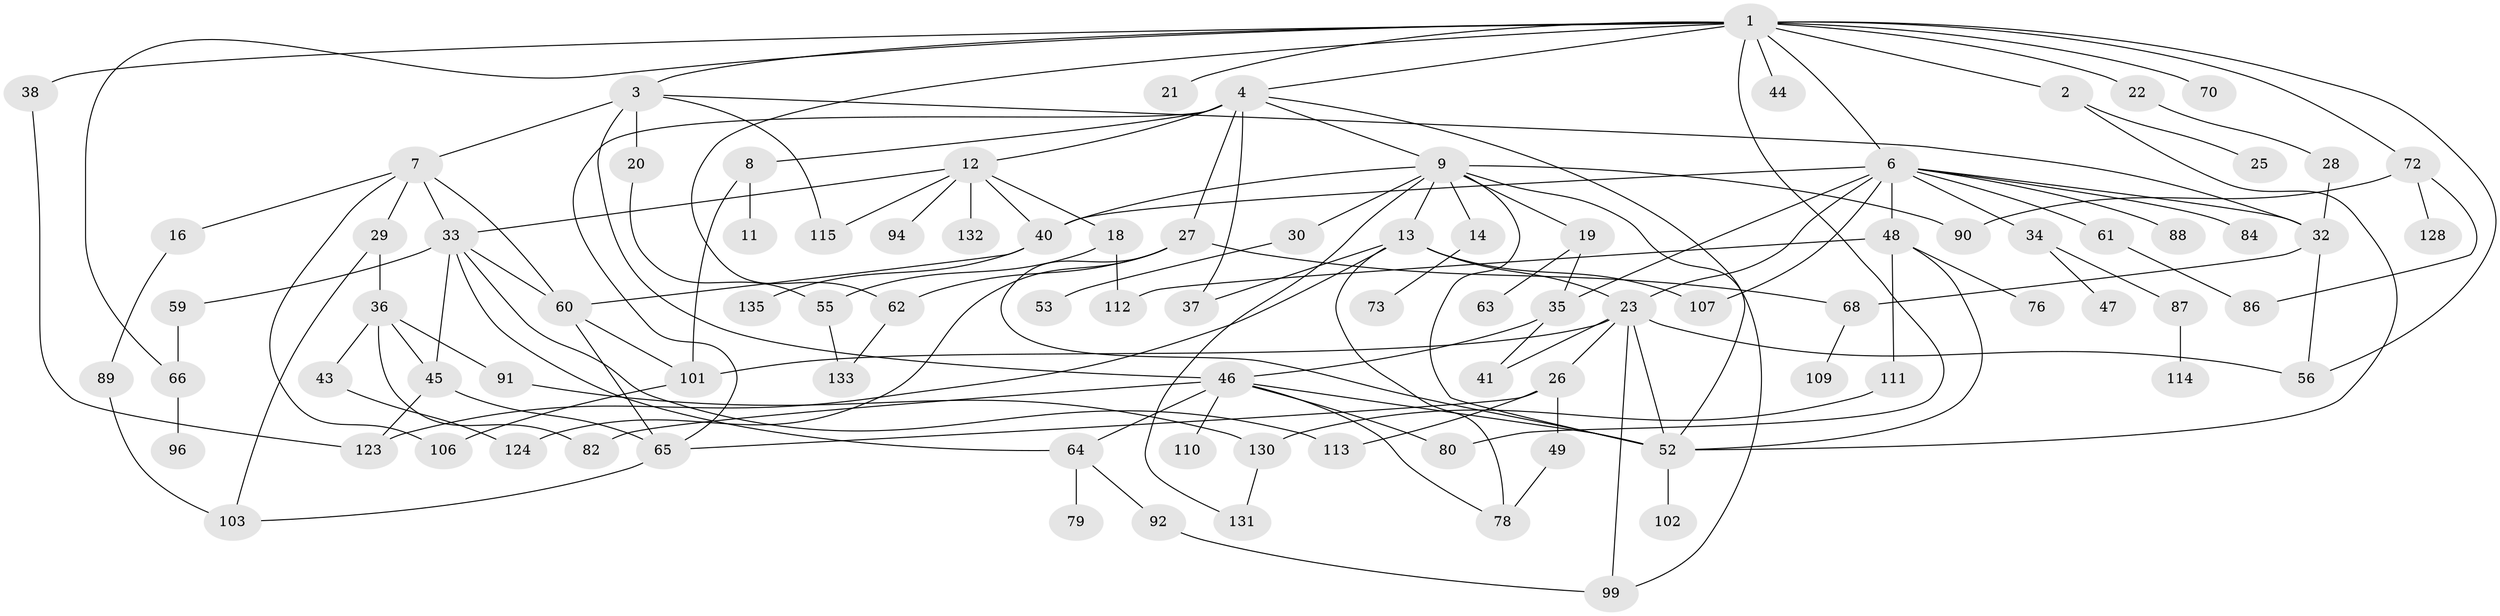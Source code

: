 // original degree distribution, {12: 0.007352941176470588, 3: 0.20588235294117646, 6: 0.051470588235294115, 4: 0.10294117647058823, 8: 0.007352941176470588, 1: 0.22794117647058823, 5: 0.04411764705882353, 2: 0.33088235294117646, 7: 0.022058823529411766}
// Generated by graph-tools (version 1.1) at 2025/41/03/06/25 10:41:30]
// undirected, 93 vertices, 144 edges
graph export_dot {
graph [start="1"]
  node [color=gray90,style=filled];
  1 [super="+17"];
  2;
  3;
  4 [super="+5"];
  6 [super="+15"];
  7 [super="+58"];
  8;
  9 [super="+10"];
  11;
  12 [super="+39"];
  13 [super="+67"];
  14;
  16;
  18;
  19 [super="+97"];
  20;
  21;
  22 [super="+31"];
  23 [super="+24"];
  25 [super="+122"];
  26 [super="+57"];
  27 [super="+81"];
  28 [super="+134"];
  29;
  30 [super="+98"];
  32;
  33 [super="+77"];
  34 [super="+54"];
  35 [super="+42"];
  36 [super="+71"];
  37;
  38;
  40 [super="+75"];
  41 [super="+51"];
  43;
  44;
  45 [super="+83"];
  46 [super="+50"];
  47;
  48 [super="+69"];
  49;
  52 [super="+100"];
  53 [super="+104"];
  55 [super="+120"];
  56 [super="+105"];
  59 [super="+125"];
  60 [super="+85"];
  61;
  62 [super="+95"];
  63;
  64 [super="+93"];
  65 [super="+127"];
  66;
  68 [super="+117"];
  70;
  72 [super="+74"];
  73;
  76;
  78;
  79;
  80;
  82 [super="+129"];
  84;
  86;
  87;
  88;
  89 [super="+121"];
  90;
  91;
  92;
  94 [super="+116"];
  96 [super="+108"];
  99;
  101;
  102;
  103 [super="+119"];
  106;
  107 [super="+118"];
  109;
  110;
  111;
  112;
  113;
  114;
  115;
  123 [super="+126"];
  124;
  128;
  130 [super="+136"];
  131;
  132;
  133;
  135;
  1 -- 2;
  1 -- 3;
  1 -- 4;
  1 -- 6;
  1 -- 21;
  1 -- 22;
  1 -- 44;
  1 -- 70;
  1 -- 72;
  1 -- 80;
  1 -- 38;
  1 -- 66;
  1 -- 62;
  1 -- 56;
  2 -- 25;
  2 -- 52;
  3 -- 7;
  3 -- 20;
  3 -- 115;
  3 -- 32;
  3 -- 46;
  4 -- 8;
  4 -- 9;
  4 -- 37;
  4 -- 27;
  4 -- 12;
  4 -- 65;
  4 -- 52;
  6 -- 32;
  6 -- 48;
  6 -- 61;
  6 -- 88;
  6 -- 34;
  6 -- 35;
  6 -- 84;
  6 -- 23;
  6 -- 40;
  6 -- 107;
  7 -- 16;
  7 -- 29;
  7 -- 60;
  7 -- 33;
  7 -- 106;
  8 -- 11;
  8 -- 101;
  9 -- 13;
  9 -- 14;
  9 -- 19;
  9 -- 90;
  9 -- 99;
  9 -- 40;
  9 -- 131;
  9 -- 52;
  9 -- 30;
  12 -- 18;
  12 -- 33;
  12 -- 40;
  12 -- 132;
  12 -- 115;
  12 -- 94;
  13 -- 107;
  13 -- 37;
  13 -- 78;
  13 -- 23;
  13 -- 123;
  14 -- 73;
  16 -- 89;
  18 -- 112;
  18 -- 55;
  19 -- 63;
  19 -- 35;
  20 -- 55;
  22 -- 28;
  23 -- 52;
  23 -- 99;
  23 -- 101;
  23 -- 56;
  23 -- 41;
  23 -- 26;
  26 -- 49;
  26 -- 113;
  26 -- 65;
  27 -- 62;
  27 -- 124;
  27 -- 68;
  27 -- 52;
  28 -- 32;
  29 -- 36;
  29 -- 103;
  30 -- 53;
  32 -- 68;
  32 -- 56;
  33 -- 45;
  33 -- 59;
  33 -- 60;
  33 -- 64;
  33 -- 113;
  34 -- 47;
  34 -- 87;
  35 -- 46;
  35 -- 41;
  36 -- 43;
  36 -- 82;
  36 -- 91;
  36 -- 45;
  38 -- 123;
  40 -- 60;
  40 -- 135;
  43 -- 124;
  45 -- 65;
  45 -- 123;
  46 -- 64;
  46 -- 80;
  46 -- 52;
  46 -- 78;
  46 -- 110;
  46 -- 82;
  48 -- 76;
  48 -- 111;
  48 -- 112;
  48 -- 52;
  49 -- 78;
  52 -- 102;
  55 -- 133;
  59 -- 66;
  60 -- 65;
  60 -- 101;
  61 -- 86;
  62 -- 133;
  64 -- 79;
  64 -- 92;
  65 -- 103;
  66 -- 96;
  68 -- 109;
  72 -- 86;
  72 -- 90;
  72 -- 128;
  87 -- 114;
  89 -- 103;
  91 -- 130;
  92 -- 99;
  101 -- 106;
  111 -- 130;
  130 -- 131;
}
